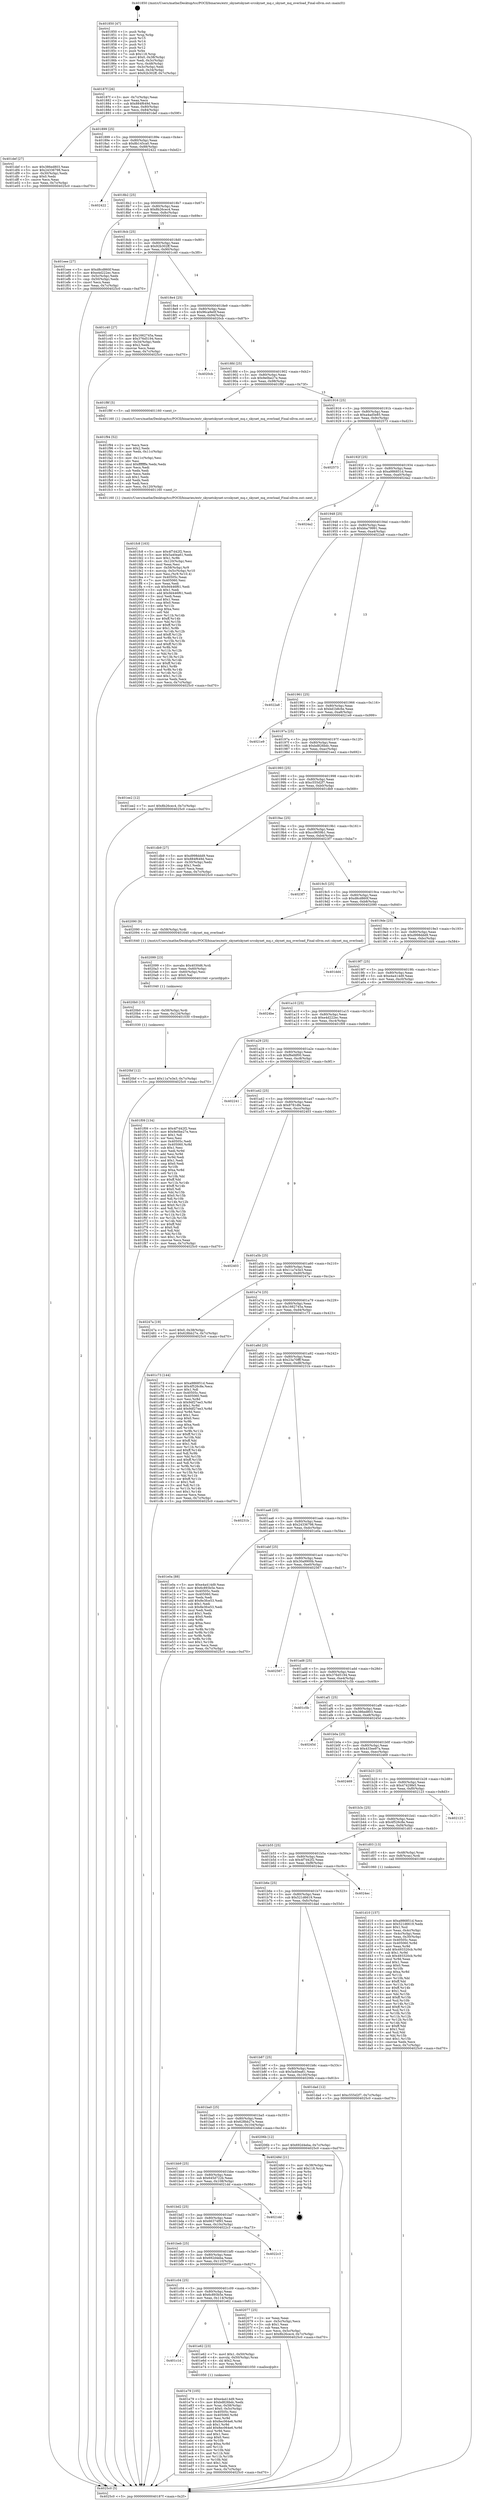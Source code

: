digraph "0x401850" {
  label = "0x401850 (/mnt/c/Users/mathe/Desktop/tcc/POCII/binaries/extr_skynetskynet-srcskynet_mq.c_skynet_mq_overload_Final-ollvm.out::main(0))"
  labelloc = "t"
  node[shape=record]

  Entry [label="",width=0.3,height=0.3,shape=circle,fillcolor=black,style=filled]
  "0x40187f" [label="{
     0x40187f [26]\l
     | [instrs]\l
     &nbsp;&nbsp;0x40187f \<+3\>: mov -0x7c(%rbp),%eax\l
     &nbsp;&nbsp;0x401882 \<+2\>: mov %eax,%ecx\l
     &nbsp;&nbsp;0x401884 \<+6\>: sub $0x884f649d,%ecx\l
     &nbsp;&nbsp;0x40188a \<+3\>: mov %eax,-0x80(%rbp)\l
     &nbsp;&nbsp;0x40188d \<+6\>: mov %ecx,-0x84(%rbp)\l
     &nbsp;&nbsp;0x401893 \<+6\>: je 0000000000401def \<main+0x59f\>\l
  }"]
  "0x401def" [label="{
     0x401def [27]\l
     | [instrs]\l
     &nbsp;&nbsp;0x401def \<+5\>: mov $0x386ed803,%eax\l
     &nbsp;&nbsp;0x401df4 \<+5\>: mov $0x24336798,%ecx\l
     &nbsp;&nbsp;0x401df9 \<+3\>: mov -0x30(%rbp),%edx\l
     &nbsp;&nbsp;0x401dfc \<+3\>: cmp $0x0,%edx\l
     &nbsp;&nbsp;0x401dff \<+3\>: cmove %ecx,%eax\l
     &nbsp;&nbsp;0x401e02 \<+3\>: mov %eax,-0x7c(%rbp)\l
     &nbsp;&nbsp;0x401e05 \<+5\>: jmp 00000000004025c0 \<main+0xd70\>\l
  }"]
  "0x401899" [label="{
     0x401899 [25]\l
     | [instrs]\l
     &nbsp;&nbsp;0x401899 \<+5\>: jmp 000000000040189e \<main+0x4e\>\l
     &nbsp;&nbsp;0x40189e \<+3\>: mov -0x80(%rbp),%eax\l
     &nbsp;&nbsp;0x4018a1 \<+5\>: sub $0x8b145ca0,%eax\l
     &nbsp;&nbsp;0x4018a6 \<+6\>: mov %eax,-0x88(%rbp)\l
     &nbsp;&nbsp;0x4018ac \<+6\>: je 0000000000402422 \<main+0xbd2\>\l
  }"]
  Exit [label="",width=0.3,height=0.3,shape=circle,fillcolor=black,style=filled,peripheries=2]
  "0x402422" [label="{
     0x402422\l
  }", style=dashed]
  "0x4018b2" [label="{
     0x4018b2 [25]\l
     | [instrs]\l
     &nbsp;&nbsp;0x4018b2 \<+5\>: jmp 00000000004018b7 \<main+0x67\>\l
     &nbsp;&nbsp;0x4018b7 \<+3\>: mov -0x80(%rbp),%eax\l
     &nbsp;&nbsp;0x4018ba \<+5\>: sub $0x8b26cec4,%eax\l
     &nbsp;&nbsp;0x4018bf \<+6\>: mov %eax,-0x8c(%rbp)\l
     &nbsp;&nbsp;0x4018c5 \<+6\>: je 0000000000401eee \<main+0x69e\>\l
  }"]
  "0x4020bf" [label="{
     0x4020bf [12]\l
     | [instrs]\l
     &nbsp;&nbsp;0x4020bf \<+7\>: movl $0x11a7e3e3,-0x7c(%rbp)\l
     &nbsp;&nbsp;0x4020c6 \<+5\>: jmp 00000000004025c0 \<main+0xd70\>\l
  }"]
  "0x401eee" [label="{
     0x401eee [27]\l
     | [instrs]\l
     &nbsp;&nbsp;0x401eee \<+5\>: mov $0xd8cd860f,%eax\l
     &nbsp;&nbsp;0x401ef3 \<+5\>: mov $0xe4d222ec,%ecx\l
     &nbsp;&nbsp;0x401ef8 \<+3\>: mov -0x5c(%rbp),%edx\l
     &nbsp;&nbsp;0x401efb \<+3\>: cmp -0x50(%rbp),%edx\l
     &nbsp;&nbsp;0x401efe \<+3\>: cmovl %ecx,%eax\l
     &nbsp;&nbsp;0x401f01 \<+3\>: mov %eax,-0x7c(%rbp)\l
     &nbsp;&nbsp;0x401f04 \<+5\>: jmp 00000000004025c0 \<main+0xd70\>\l
  }"]
  "0x4018cb" [label="{
     0x4018cb [25]\l
     | [instrs]\l
     &nbsp;&nbsp;0x4018cb \<+5\>: jmp 00000000004018d0 \<main+0x80\>\l
     &nbsp;&nbsp;0x4018d0 \<+3\>: mov -0x80(%rbp),%eax\l
     &nbsp;&nbsp;0x4018d3 \<+5\>: sub $0x92b302ff,%eax\l
     &nbsp;&nbsp;0x4018d8 \<+6\>: mov %eax,-0x90(%rbp)\l
     &nbsp;&nbsp;0x4018de \<+6\>: je 0000000000401c40 \<main+0x3f0\>\l
  }"]
  "0x4020b0" [label="{
     0x4020b0 [15]\l
     | [instrs]\l
     &nbsp;&nbsp;0x4020b0 \<+4\>: mov -0x58(%rbp),%rdi\l
     &nbsp;&nbsp;0x4020b4 \<+6\>: mov %eax,-0x124(%rbp)\l
     &nbsp;&nbsp;0x4020ba \<+5\>: call 0000000000401030 \<free@plt\>\l
     | [calls]\l
     &nbsp;&nbsp;0x401030 \{1\} (unknown)\l
  }"]
  "0x401c40" [label="{
     0x401c40 [27]\l
     | [instrs]\l
     &nbsp;&nbsp;0x401c40 \<+5\>: mov $0x1662745a,%eax\l
     &nbsp;&nbsp;0x401c45 \<+5\>: mov $0x376d5194,%ecx\l
     &nbsp;&nbsp;0x401c4a \<+3\>: mov -0x34(%rbp),%edx\l
     &nbsp;&nbsp;0x401c4d \<+3\>: cmp $0x2,%edx\l
     &nbsp;&nbsp;0x401c50 \<+3\>: cmovne %ecx,%eax\l
     &nbsp;&nbsp;0x401c53 \<+3\>: mov %eax,-0x7c(%rbp)\l
     &nbsp;&nbsp;0x401c56 \<+5\>: jmp 00000000004025c0 \<main+0xd70\>\l
  }"]
  "0x4018e4" [label="{
     0x4018e4 [25]\l
     | [instrs]\l
     &nbsp;&nbsp;0x4018e4 \<+5\>: jmp 00000000004018e9 \<main+0x99\>\l
     &nbsp;&nbsp;0x4018e9 \<+3\>: mov -0x80(%rbp),%eax\l
     &nbsp;&nbsp;0x4018ec \<+5\>: sub $0x96ca9e0f,%eax\l
     &nbsp;&nbsp;0x4018f1 \<+6\>: mov %eax,-0x94(%rbp)\l
     &nbsp;&nbsp;0x4018f7 \<+6\>: je 00000000004020cb \<main+0x87b\>\l
  }"]
  "0x4025c0" [label="{
     0x4025c0 [5]\l
     | [instrs]\l
     &nbsp;&nbsp;0x4025c0 \<+5\>: jmp 000000000040187f \<main+0x2f\>\l
  }"]
  "0x401850" [label="{
     0x401850 [47]\l
     | [instrs]\l
     &nbsp;&nbsp;0x401850 \<+1\>: push %rbp\l
     &nbsp;&nbsp;0x401851 \<+3\>: mov %rsp,%rbp\l
     &nbsp;&nbsp;0x401854 \<+2\>: push %r15\l
     &nbsp;&nbsp;0x401856 \<+2\>: push %r14\l
     &nbsp;&nbsp;0x401858 \<+2\>: push %r13\l
     &nbsp;&nbsp;0x40185a \<+2\>: push %r12\l
     &nbsp;&nbsp;0x40185c \<+1\>: push %rbx\l
     &nbsp;&nbsp;0x40185d \<+7\>: sub $0x118,%rsp\l
     &nbsp;&nbsp;0x401864 \<+7\>: movl $0x0,-0x38(%rbp)\l
     &nbsp;&nbsp;0x40186b \<+3\>: mov %edi,-0x3c(%rbp)\l
     &nbsp;&nbsp;0x40186e \<+4\>: mov %rsi,-0x48(%rbp)\l
     &nbsp;&nbsp;0x401872 \<+3\>: mov -0x3c(%rbp),%edi\l
     &nbsp;&nbsp;0x401875 \<+3\>: mov %edi,-0x34(%rbp)\l
     &nbsp;&nbsp;0x401878 \<+7\>: movl $0x92b302ff,-0x7c(%rbp)\l
  }"]
  "0x402099" [label="{
     0x402099 [23]\l
     | [instrs]\l
     &nbsp;&nbsp;0x402099 \<+10\>: movabs $0x4030d6,%rdi\l
     &nbsp;&nbsp;0x4020a3 \<+3\>: mov %eax,-0x60(%rbp)\l
     &nbsp;&nbsp;0x4020a6 \<+3\>: mov -0x60(%rbp),%esi\l
     &nbsp;&nbsp;0x4020a9 \<+2\>: mov $0x0,%al\l
     &nbsp;&nbsp;0x4020ab \<+5\>: call 0000000000401040 \<printf@plt\>\l
     | [calls]\l
     &nbsp;&nbsp;0x401040 \{1\} (unknown)\l
  }"]
  "0x4020cb" [label="{
     0x4020cb\l
  }", style=dashed]
  "0x4018fd" [label="{
     0x4018fd [25]\l
     | [instrs]\l
     &nbsp;&nbsp;0x4018fd \<+5\>: jmp 0000000000401902 \<main+0xb2\>\l
     &nbsp;&nbsp;0x401902 \<+3\>: mov -0x80(%rbp),%eax\l
     &nbsp;&nbsp;0x401905 \<+5\>: sub $0x9e0be27e,%eax\l
     &nbsp;&nbsp;0x40190a \<+6\>: mov %eax,-0x98(%rbp)\l
     &nbsp;&nbsp;0x401910 \<+6\>: je 0000000000401f8f \<main+0x73f\>\l
  }"]
  "0x401fc8" [label="{
     0x401fc8 [163]\l
     | [instrs]\l
     &nbsp;&nbsp;0x401fc8 \<+5\>: mov $0x4f7d42f2,%ecx\l
     &nbsp;&nbsp;0x401fcd \<+5\>: mov $0x5a40ea61,%edx\l
     &nbsp;&nbsp;0x401fd2 \<+3\>: mov $0x1,%r8b\l
     &nbsp;&nbsp;0x401fd5 \<+6\>: mov -0x120(%rbp),%esi\l
     &nbsp;&nbsp;0x401fdb \<+3\>: imul %eax,%esi\l
     &nbsp;&nbsp;0x401fde \<+4\>: mov -0x58(%rbp),%r9\l
     &nbsp;&nbsp;0x401fe2 \<+4\>: movslq -0x5c(%rbp),%r10\l
     &nbsp;&nbsp;0x401fe6 \<+4\>: mov %esi,(%r9,%r10,4)\l
     &nbsp;&nbsp;0x401fea \<+7\>: mov 0x40505c,%eax\l
     &nbsp;&nbsp;0x401ff1 \<+7\>: mov 0x405060,%esi\l
     &nbsp;&nbsp;0x401ff8 \<+2\>: mov %eax,%edi\l
     &nbsp;&nbsp;0x401ffa \<+6\>: sub $0x9d446f61,%edi\l
     &nbsp;&nbsp;0x402000 \<+3\>: sub $0x1,%edi\l
     &nbsp;&nbsp;0x402003 \<+6\>: add $0x9d446f61,%edi\l
     &nbsp;&nbsp;0x402009 \<+3\>: imul %edi,%eax\l
     &nbsp;&nbsp;0x40200c \<+3\>: and $0x1,%eax\l
     &nbsp;&nbsp;0x40200f \<+3\>: cmp $0x0,%eax\l
     &nbsp;&nbsp;0x402012 \<+4\>: sete %r11b\l
     &nbsp;&nbsp;0x402016 \<+3\>: cmp $0xa,%esi\l
     &nbsp;&nbsp;0x402019 \<+3\>: setl %bl\l
     &nbsp;&nbsp;0x40201c \<+3\>: mov %r11b,%r14b\l
     &nbsp;&nbsp;0x40201f \<+4\>: xor $0xff,%r14b\l
     &nbsp;&nbsp;0x402023 \<+3\>: mov %bl,%r15b\l
     &nbsp;&nbsp;0x402026 \<+4\>: xor $0xff,%r15b\l
     &nbsp;&nbsp;0x40202a \<+4\>: xor $0x1,%r8b\l
     &nbsp;&nbsp;0x40202e \<+3\>: mov %r14b,%r12b\l
     &nbsp;&nbsp;0x402031 \<+4\>: and $0xff,%r12b\l
     &nbsp;&nbsp;0x402035 \<+3\>: and %r8b,%r11b\l
     &nbsp;&nbsp;0x402038 \<+3\>: mov %r15b,%r13b\l
     &nbsp;&nbsp;0x40203b \<+4\>: and $0xff,%r13b\l
     &nbsp;&nbsp;0x40203f \<+3\>: and %r8b,%bl\l
     &nbsp;&nbsp;0x402042 \<+3\>: or %r11b,%r12b\l
     &nbsp;&nbsp;0x402045 \<+3\>: or %bl,%r13b\l
     &nbsp;&nbsp;0x402048 \<+3\>: xor %r13b,%r12b\l
     &nbsp;&nbsp;0x40204b \<+3\>: or %r15b,%r14b\l
     &nbsp;&nbsp;0x40204e \<+4\>: xor $0xff,%r14b\l
     &nbsp;&nbsp;0x402052 \<+4\>: or $0x1,%r8b\l
     &nbsp;&nbsp;0x402056 \<+3\>: and %r8b,%r14b\l
     &nbsp;&nbsp;0x402059 \<+3\>: or %r14b,%r12b\l
     &nbsp;&nbsp;0x40205c \<+4\>: test $0x1,%r12b\l
     &nbsp;&nbsp;0x402060 \<+3\>: cmovne %edx,%ecx\l
     &nbsp;&nbsp;0x402063 \<+3\>: mov %ecx,-0x7c(%rbp)\l
     &nbsp;&nbsp;0x402066 \<+5\>: jmp 00000000004025c0 \<main+0xd70\>\l
  }"]
  "0x401f8f" [label="{
     0x401f8f [5]\l
     | [instrs]\l
     &nbsp;&nbsp;0x401f8f \<+5\>: call 0000000000401160 \<next_i\>\l
     | [calls]\l
     &nbsp;&nbsp;0x401160 \{1\} (/mnt/c/Users/mathe/Desktop/tcc/POCII/binaries/extr_skynetskynet-srcskynet_mq.c_skynet_mq_overload_Final-ollvm.out::next_i)\l
  }"]
  "0x401916" [label="{
     0x401916 [25]\l
     | [instrs]\l
     &nbsp;&nbsp;0x401916 \<+5\>: jmp 000000000040191b \<main+0xcb\>\l
     &nbsp;&nbsp;0x40191b \<+3\>: mov -0x80(%rbp),%eax\l
     &nbsp;&nbsp;0x40191e \<+5\>: sub $0xa4ad5e85,%eax\l
     &nbsp;&nbsp;0x401923 \<+6\>: mov %eax,-0x9c(%rbp)\l
     &nbsp;&nbsp;0x401929 \<+6\>: je 0000000000402573 \<main+0xd23\>\l
  }"]
  "0x401f94" [label="{
     0x401f94 [52]\l
     | [instrs]\l
     &nbsp;&nbsp;0x401f94 \<+2\>: xor %ecx,%ecx\l
     &nbsp;&nbsp;0x401f96 \<+5\>: mov $0x2,%edx\l
     &nbsp;&nbsp;0x401f9b \<+6\>: mov %edx,-0x11c(%rbp)\l
     &nbsp;&nbsp;0x401fa1 \<+1\>: cltd\l
     &nbsp;&nbsp;0x401fa2 \<+6\>: mov -0x11c(%rbp),%esi\l
     &nbsp;&nbsp;0x401fa8 \<+2\>: idiv %esi\l
     &nbsp;&nbsp;0x401faa \<+6\>: imul $0xfffffffe,%edx,%edx\l
     &nbsp;&nbsp;0x401fb0 \<+2\>: mov %ecx,%edi\l
     &nbsp;&nbsp;0x401fb2 \<+2\>: sub %edx,%edi\l
     &nbsp;&nbsp;0x401fb4 \<+2\>: mov %ecx,%edx\l
     &nbsp;&nbsp;0x401fb6 \<+3\>: sub $0x1,%edx\l
     &nbsp;&nbsp;0x401fb9 \<+2\>: add %edx,%edi\l
     &nbsp;&nbsp;0x401fbb \<+2\>: sub %edi,%ecx\l
     &nbsp;&nbsp;0x401fbd \<+6\>: mov %ecx,-0x120(%rbp)\l
     &nbsp;&nbsp;0x401fc3 \<+5\>: call 0000000000401160 \<next_i\>\l
     | [calls]\l
     &nbsp;&nbsp;0x401160 \{1\} (/mnt/c/Users/mathe/Desktop/tcc/POCII/binaries/extr_skynetskynet-srcskynet_mq.c_skynet_mq_overload_Final-ollvm.out::next_i)\l
  }"]
  "0x402573" [label="{
     0x402573\l
  }", style=dashed]
  "0x40192f" [label="{
     0x40192f [25]\l
     | [instrs]\l
     &nbsp;&nbsp;0x40192f \<+5\>: jmp 0000000000401934 \<main+0xe4\>\l
     &nbsp;&nbsp;0x401934 \<+3\>: mov -0x80(%rbp),%eax\l
     &nbsp;&nbsp;0x401937 \<+5\>: sub $0xa986851d,%eax\l
     &nbsp;&nbsp;0x40193c \<+6\>: mov %eax,-0xa0(%rbp)\l
     &nbsp;&nbsp;0x401942 \<+6\>: je 00000000004024a2 \<main+0xc52\>\l
  }"]
  "0x401e79" [label="{
     0x401e79 [105]\l
     | [instrs]\l
     &nbsp;&nbsp;0x401e79 \<+5\>: mov $0xe4a414d9,%ecx\l
     &nbsp;&nbsp;0x401e7e \<+5\>: mov $0xbd826bdc,%edx\l
     &nbsp;&nbsp;0x401e83 \<+4\>: mov %rax,-0x58(%rbp)\l
     &nbsp;&nbsp;0x401e87 \<+7\>: movl $0x0,-0x5c(%rbp)\l
     &nbsp;&nbsp;0x401e8e \<+7\>: mov 0x40505c,%esi\l
     &nbsp;&nbsp;0x401e95 \<+8\>: mov 0x405060,%r8d\l
     &nbsp;&nbsp;0x401e9d \<+3\>: mov %esi,%r9d\l
     &nbsp;&nbsp;0x401ea0 \<+7\>: sub $0x8ec064e6,%r9d\l
     &nbsp;&nbsp;0x401ea7 \<+4\>: sub $0x1,%r9d\l
     &nbsp;&nbsp;0x401eab \<+7\>: add $0x8ec064e6,%r9d\l
     &nbsp;&nbsp;0x401eb2 \<+4\>: imul %r9d,%esi\l
     &nbsp;&nbsp;0x401eb6 \<+3\>: and $0x1,%esi\l
     &nbsp;&nbsp;0x401eb9 \<+3\>: cmp $0x0,%esi\l
     &nbsp;&nbsp;0x401ebc \<+4\>: sete %r10b\l
     &nbsp;&nbsp;0x401ec0 \<+4\>: cmp $0xa,%r8d\l
     &nbsp;&nbsp;0x401ec4 \<+4\>: setl %r11b\l
     &nbsp;&nbsp;0x401ec8 \<+3\>: mov %r10b,%bl\l
     &nbsp;&nbsp;0x401ecb \<+3\>: and %r11b,%bl\l
     &nbsp;&nbsp;0x401ece \<+3\>: xor %r11b,%r10b\l
     &nbsp;&nbsp;0x401ed1 \<+3\>: or %r10b,%bl\l
     &nbsp;&nbsp;0x401ed4 \<+3\>: test $0x1,%bl\l
     &nbsp;&nbsp;0x401ed7 \<+3\>: cmovne %edx,%ecx\l
     &nbsp;&nbsp;0x401eda \<+3\>: mov %ecx,-0x7c(%rbp)\l
     &nbsp;&nbsp;0x401edd \<+5\>: jmp 00000000004025c0 \<main+0xd70\>\l
  }"]
  "0x4024a2" [label="{
     0x4024a2\l
  }", style=dashed]
  "0x401948" [label="{
     0x401948 [25]\l
     | [instrs]\l
     &nbsp;&nbsp;0x401948 \<+5\>: jmp 000000000040194d \<main+0xfd\>\l
     &nbsp;&nbsp;0x40194d \<+3\>: mov -0x80(%rbp),%eax\l
     &nbsp;&nbsp;0x401950 \<+5\>: sub $0xbba79991,%eax\l
     &nbsp;&nbsp;0x401955 \<+6\>: mov %eax,-0xa4(%rbp)\l
     &nbsp;&nbsp;0x40195b \<+6\>: je 00000000004022a8 \<main+0xa58\>\l
  }"]
  "0x401c1d" [label="{
     0x401c1d\l
  }", style=dashed]
  "0x4022a8" [label="{
     0x4022a8\l
  }", style=dashed]
  "0x401961" [label="{
     0x401961 [25]\l
     | [instrs]\l
     &nbsp;&nbsp;0x401961 \<+5\>: jmp 0000000000401966 \<main+0x116\>\l
     &nbsp;&nbsp;0x401966 \<+3\>: mov -0x80(%rbp),%eax\l
     &nbsp;&nbsp;0x401969 \<+5\>: sub $0xbd1b8c6e,%eax\l
     &nbsp;&nbsp;0x40196e \<+6\>: mov %eax,-0xa8(%rbp)\l
     &nbsp;&nbsp;0x401974 \<+6\>: je 00000000004021e9 \<main+0x999\>\l
  }"]
  "0x401e62" [label="{
     0x401e62 [23]\l
     | [instrs]\l
     &nbsp;&nbsp;0x401e62 \<+7\>: movl $0x1,-0x50(%rbp)\l
     &nbsp;&nbsp;0x401e69 \<+4\>: movslq -0x50(%rbp),%rax\l
     &nbsp;&nbsp;0x401e6d \<+4\>: shl $0x2,%rax\l
     &nbsp;&nbsp;0x401e71 \<+3\>: mov %rax,%rdi\l
     &nbsp;&nbsp;0x401e74 \<+5\>: call 0000000000401050 \<malloc@plt\>\l
     | [calls]\l
     &nbsp;&nbsp;0x401050 \{1\} (unknown)\l
  }"]
  "0x4021e9" [label="{
     0x4021e9\l
  }", style=dashed]
  "0x40197a" [label="{
     0x40197a [25]\l
     | [instrs]\l
     &nbsp;&nbsp;0x40197a \<+5\>: jmp 000000000040197f \<main+0x12f\>\l
     &nbsp;&nbsp;0x40197f \<+3\>: mov -0x80(%rbp),%eax\l
     &nbsp;&nbsp;0x401982 \<+5\>: sub $0xbd826bdc,%eax\l
     &nbsp;&nbsp;0x401987 \<+6\>: mov %eax,-0xac(%rbp)\l
     &nbsp;&nbsp;0x40198d \<+6\>: je 0000000000401ee2 \<main+0x692\>\l
  }"]
  "0x401c04" [label="{
     0x401c04 [25]\l
     | [instrs]\l
     &nbsp;&nbsp;0x401c04 \<+5\>: jmp 0000000000401c09 \<main+0x3b9\>\l
     &nbsp;&nbsp;0x401c09 \<+3\>: mov -0x80(%rbp),%eax\l
     &nbsp;&nbsp;0x401c0c \<+5\>: sub $0x6c893b5e,%eax\l
     &nbsp;&nbsp;0x401c11 \<+6\>: mov %eax,-0x114(%rbp)\l
     &nbsp;&nbsp;0x401c17 \<+6\>: je 0000000000401e62 \<main+0x612\>\l
  }"]
  "0x401ee2" [label="{
     0x401ee2 [12]\l
     | [instrs]\l
     &nbsp;&nbsp;0x401ee2 \<+7\>: movl $0x8b26cec4,-0x7c(%rbp)\l
     &nbsp;&nbsp;0x401ee9 \<+5\>: jmp 00000000004025c0 \<main+0xd70\>\l
  }"]
  "0x401993" [label="{
     0x401993 [25]\l
     | [instrs]\l
     &nbsp;&nbsp;0x401993 \<+5\>: jmp 0000000000401998 \<main+0x148\>\l
     &nbsp;&nbsp;0x401998 \<+3\>: mov -0x80(%rbp),%eax\l
     &nbsp;&nbsp;0x40199b \<+5\>: sub $0xc555d2f7,%eax\l
     &nbsp;&nbsp;0x4019a0 \<+6\>: mov %eax,-0xb0(%rbp)\l
     &nbsp;&nbsp;0x4019a6 \<+6\>: je 0000000000401db9 \<main+0x569\>\l
  }"]
  "0x402077" [label="{
     0x402077 [25]\l
     | [instrs]\l
     &nbsp;&nbsp;0x402077 \<+2\>: xor %eax,%eax\l
     &nbsp;&nbsp;0x402079 \<+3\>: mov -0x5c(%rbp),%ecx\l
     &nbsp;&nbsp;0x40207c \<+3\>: sub $0x1,%eax\l
     &nbsp;&nbsp;0x40207f \<+2\>: sub %eax,%ecx\l
     &nbsp;&nbsp;0x402081 \<+3\>: mov %ecx,-0x5c(%rbp)\l
     &nbsp;&nbsp;0x402084 \<+7\>: movl $0x8b26cec4,-0x7c(%rbp)\l
     &nbsp;&nbsp;0x40208b \<+5\>: jmp 00000000004025c0 \<main+0xd70\>\l
  }"]
  "0x401db9" [label="{
     0x401db9 [27]\l
     | [instrs]\l
     &nbsp;&nbsp;0x401db9 \<+5\>: mov $0xd998ddd9,%eax\l
     &nbsp;&nbsp;0x401dbe \<+5\>: mov $0x884f649d,%ecx\l
     &nbsp;&nbsp;0x401dc3 \<+3\>: mov -0x30(%rbp),%edx\l
     &nbsp;&nbsp;0x401dc6 \<+3\>: cmp $0x1,%edx\l
     &nbsp;&nbsp;0x401dc9 \<+3\>: cmovl %ecx,%eax\l
     &nbsp;&nbsp;0x401dcc \<+3\>: mov %eax,-0x7c(%rbp)\l
     &nbsp;&nbsp;0x401dcf \<+5\>: jmp 00000000004025c0 \<main+0xd70\>\l
  }"]
  "0x4019ac" [label="{
     0x4019ac [25]\l
     | [instrs]\l
     &nbsp;&nbsp;0x4019ac \<+5\>: jmp 00000000004019b1 \<main+0x161\>\l
     &nbsp;&nbsp;0x4019b1 \<+3\>: mov -0x80(%rbp),%eax\l
     &nbsp;&nbsp;0x4019b4 \<+5\>: sub $0xcc9659b1,%eax\l
     &nbsp;&nbsp;0x4019b9 \<+6\>: mov %eax,-0xb4(%rbp)\l
     &nbsp;&nbsp;0x4019bf \<+6\>: je 00000000004023f7 \<main+0xba7\>\l
  }"]
  "0x401beb" [label="{
     0x401beb [25]\l
     | [instrs]\l
     &nbsp;&nbsp;0x401beb \<+5\>: jmp 0000000000401bf0 \<main+0x3a0\>\l
     &nbsp;&nbsp;0x401bf0 \<+3\>: mov -0x80(%rbp),%eax\l
     &nbsp;&nbsp;0x401bf3 \<+5\>: sub $0x692d4eba,%eax\l
     &nbsp;&nbsp;0x401bf8 \<+6\>: mov %eax,-0x110(%rbp)\l
     &nbsp;&nbsp;0x401bfe \<+6\>: je 0000000000402077 \<main+0x827\>\l
  }"]
  "0x4023f7" [label="{
     0x4023f7\l
  }", style=dashed]
  "0x4019c5" [label="{
     0x4019c5 [25]\l
     | [instrs]\l
     &nbsp;&nbsp;0x4019c5 \<+5\>: jmp 00000000004019ca \<main+0x17a\>\l
     &nbsp;&nbsp;0x4019ca \<+3\>: mov -0x80(%rbp),%eax\l
     &nbsp;&nbsp;0x4019cd \<+5\>: sub $0xd8cd860f,%eax\l
     &nbsp;&nbsp;0x4019d2 \<+6\>: mov %eax,-0xb8(%rbp)\l
     &nbsp;&nbsp;0x4019d8 \<+6\>: je 0000000000402090 \<main+0x840\>\l
  }"]
  "0x4022c3" [label="{
     0x4022c3\l
  }", style=dashed]
  "0x402090" [label="{
     0x402090 [9]\l
     | [instrs]\l
     &nbsp;&nbsp;0x402090 \<+4\>: mov -0x58(%rbp),%rdi\l
     &nbsp;&nbsp;0x402094 \<+5\>: call 0000000000401640 \<skynet_mq_overload\>\l
     | [calls]\l
     &nbsp;&nbsp;0x401640 \{1\} (/mnt/c/Users/mathe/Desktop/tcc/POCII/binaries/extr_skynetskynet-srcskynet_mq.c_skynet_mq_overload_Final-ollvm.out::skynet_mq_overload)\l
  }"]
  "0x4019de" [label="{
     0x4019de [25]\l
     | [instrs]\l
     &nbsp;&nbsp;0x4019de \<+5\>: jmp 00000000004019e3 \<main+0x193\>\l
     &nbsp;&nbsp;0x4019e3 \<+3\>: mov -0x80(%rbp),%eax\l
     &nbsp;&nbsp;0x4019e6 \<+5\>: sub $0xd998ddd9,%eax\l
     &nbsp;&nbsp;0x4019eb \<+6\>: mov %eax,-0xbc(%rbp)\l
     &nbsp;&nbsp;0x4019f1 \<+6\>: je 0000000000401dd4 \<main+0x584\>\l
  }"]
  "0x401bd2" [label="{
     0x401bd2 [25]\l
     | [instrs]\l
     &nbsp;&nbsp;0x401bd2 \<+5\>: jmp 0000000000401bd7 \<main+0x387\>\l
     &nbsp;&nbsp;0x401bd7 \<+3\>: mov -0x80(%rbp),%eax\l
     &nbsp;&nbsp;0x401bda \<+5\>: sub $0x66374f93,%eax\l
     &nbsp;&nbsp;0x401bdf \<+6\>: mov %eax,-0x10c(%rbp)\l
     &nbsp;&nbsp;0x401be5 \<+6\>: je 00000000004022c3 \<main+0xa73\>\l
  }"]
  "0x401dd4" [label="{
     0x401dd4\l
  }", style=dashed]
  "0x4019f7" [label="{
     0x4019f7 [25]\l
     | [instrs]\l
     &nbsp;&nbsp;0x4019f7 \<+5\>: jmp 00000000004019fc \<main+0x1ac\>\l
     &nbsp;&nbsp;0x4019fc \<+3\>: mov -0x80(%rbp),%eax\l
     &nbsp;&nbsp;0x4019ff \<+5\>: sub $0xe4a414d9,%eax\l
     &nbsp;&nbsp;0x401a04 \<+6\>: mov %eax,-0xc0(%rbp)\l
     &nbsp;&nbsp;0x401a0a \<+6\>: je 00000000004024be \<main+0xc6e\>\l
  }"]
  "0x4021dd" [label="{
     0x4021dd\l
  }", style=dashed]
  "0x4024be" [label="{
     0x4024be\l
  }", style=dashed]
  "0x401a10" [label="{
     0x401a10 [25]\l
     | [instrs]\l
     &nbsp;&nbsp;0x401a10 \<+5\>: jmp 0000000000401a15 \<main+0x1c5\>\l
     &nbsp;&nbsp;0x401a15 \<+3\>: mov -0x80(%rbp),%eax\l
     &nbsp;&nbsp;0x401a18 \<+5\>: sub $0xe4d222ec,%eax\l
     &nbsp;&nbsp;0x401a1d \<+6\>: mov %eax,-0xc4(%rbp)\l
     &nbsp;&nbsp;0x401a23 \<+6\>: je 0000000000401f09 \<main+0x6b9\>\l
  }"]
  "0x401bb9" [label="{
     0x401bb9 [25]\l
     | [instrs]\l
     &nbsp;&nbsp;0x401bb9 \<+5\>: jmp 0000000000401bbe \<main+0x36e\>\l
     &nbsp;&nbsp;0x401bbe \<+3\>: mov -0x80(%rbp),%eax\l
     &nbsp;&nbsp;0x401bc1 \<+5\>: sub $0x645d722b,%eax\l
     &nbsp;&nbsp;0x401bc6 \<+6\>: mov %eax,-0x108(%rbp)\l
     &nbsp;&nbsp;0x401bcc \<+6\>: je 00000000004021dd \<main+0x98d\>\l
  }"]
  "0x401f09" [label="{
     0x401f09 [134]\l
     | [instrs]\l
     &nbsp;&nbsp;0x401f09 \<+5\>: mov $0x4f7d42f2,%eax\l
     &nbsp;&nbsp;0x401f0e \<+5\>: mov $0x9e0be27e,%ecx\l
     &nbsp;&nbsp;0x401f13 \<+2\>: mov $0x1,%dl\l
     &nbsp;&nbsp;0x401f15 \<+2\>: xor %esi,%esi\l
     &nbsp;&nbsp;0x401f17 \<+7\>: mov 0x40505c,%edi\l
     &nbsp;&nbsp;0x401f1e \<+8\>: mov 0x405060,%r8d\l
     &nbsp;&nbsp;0x401f26 \<+3\>: sub $0x1,%esi\l
     &nbsp;&nbsp;0x401f29 \<+3\>: mov %edi,%r9d\l
     &nbsp;&nbsp;0x401f2c \<+3\>: add %esi,%r9d\l
     &nbsp;&nbsp;0x401f2f \<+4\>: imul %r9d,%edi\l
     &nbsp;&nbsp;0x401f33 \<+3\>: and $0x1,%edi\l
     &nbsp;&nbsp;0x401f36 \<+3\>: cmp $0x0,%edi\l
     &nbsp;&nbsp;0x401f39 \<+4\>: sete %r10b\l
     &nbsp;&nbsp;0x401f3d \<+4\>: cmp $0xa,%r8d\l
     &nbsp;&nbsp;0x401f41 \<+4\>: setl %r11b\l
     &nbsp;&nbsp;0x401f45 \<+3\>: mov %r10b,%bl\l
     &nbsp;&nbsp;0x401f48 \<+3\>: xor $0xff,%bl\l
     &nbsp;&nbsp;0x401f4b \<+3\>: mov %r11b,%r14b\l
     &nbsp;&nbsp;0x401f4e \<+4\>: xor $0xff,%r14b\l
     &nbsp;&nbsp;0x401f52 \<+3\>: xor $0x0,%dl\l
     &nbsp;&nbsp;0x401f55 \<+3\>: mov %bl,%r15b\l
     &nbsp;&nbsp;0x401f58 \<+4\>: and $0x0,%r15b\l
     &nbsp;&nbsp;0x401f5c \<+3\>: and %dl,%r10b\l
     &nbsp;&nbsp;0x401f5f \<+3\>: mov %r14b,%r12b\l
     &nbsp;&nbsp;0x401f62 \<+4\>: and $0x0,%r12b\l
     &nbsp;&nbsp;0x401f66 \<+3\>: and %dl,%r11b\l
     &nbsp;&nbsp;0x401f69 \<+3\>: or %r10b,%r15b\l
     &nbsp;&nbsp;0x401f6c \<+3\>: or %r11b,%r12b\l
     &nbsp;&nbsp;0x401f6f \<+3\>: xor %r12b,%r15b\l
     &nbsp;&nbsp;0x401f72 \<+3\>: or %r14b,%bl\l
     &nbsp;&nbsp;0x401f75 \<+3\>: xor $0xff,%bl\l
     &nbsp;&nbsp;0x401f78 \<+3\>: or $0x0,%dl\l
     &nbsp;&nbsp;0x401f7b \<+2\>: and %dl,%bl\l
     &nbsp;&nbsp;0x401f7d \<+3\>: or %bl,%r15b\l
     &nbsp;&nbsp;0x401f80 \<+4\>: test $0x1,%r15b\l
     &nbsp;&nbsp;0x401f84 \<+3\>: cmovne %ecx,%eax\l
     &nbsp;&nbsp;0x401f87 \<+3\>: mov %eax,-0x7c(%rbp)\l
     &nbsp;&nbsp;0x401f8a \<+5\>: jmp 00000000004025c0 \<main+0xd70\>\l
  }"]
  "0x401a29" [label="{
     0x401a29 [25]\l
     | [instrs]\l
     &nbsp;&nbsp;0x401a29 \<+5\>: jmp 0000000000401a2e \<main+0x1de\>\l
     &nbsp;&nbsp;0x401a2e \<+3\>: mov -0x80(%rbp),%eax\l
     &nbsp;&nbsp;0x401a31 \<+5\>: sub $0xf6efdf00,%eax\l
     &nbsp;&nbsp;0x401a36 \<+6\>: mov %eax,-0xc8(%rbp)\l
     &nbsp;&nbsp;0x401a3c \<+6\>: je 0000000000402241 \<main+0x9f1\>\l
  }"]
  "0x40248d" [label="{
     0x40248d [21]\l
     | [instrs]\l
     &nbsp;&nbsp;0x40248d \<+3\>: mov -0x38(%rbp),%eax\l
     &nbsp;&nbsp;0x402490 \<+7\>: add $0x118,%rsp\l
     &nbsp;&nbsp;0x402497 \<+1\>: pop %rbx\l
     &nbsp;&nbsp;0x402498 \<+2\>: pop %r12\l
     &nbsp;&nbsp;0x40249a \<+2\>: pop %r13\l
     &nbsp;&nbsp;0x40249c \<+2\>: pop %r14\l
     &nbsp;&nbsp;0x40249e \<+2\>: pop %r15\l
     &nbsp;&nbsp;0x4024a0 \<+1\>: pop %rbp\l
     &nbsp;&nbsp;0x4024a1 \<+1\>: ret\l
  }"]
  "0x402241" [label="{
     0x402241\l
  }", style=dashed]
  "0x401a42" [label="{
     0x401a42 [25]\l
     | [instrs]\l
     &nbsp;&nbsp;0x401a42 \<+5\>: jmp 0000000000401a47 \<main+0x1f7\>\l
     &nbsp;&nbsp;0x401a47 \<+3\>: mov -0x80(%rbp),%eax\l
     &nbsp;&nbsp;0x401a4a \<+5\>: sub $0x8781dfe,%eax\l
     &nbsp;&nbsp;0x401a4f \<+6\>: mov %eax,-0xcc(%rbp)\l
     &nbsp;&nbsp;0x401a55 \<+6\>: je 0000000000402403 \<main+0xbb3\>\l
  }"]
  "0x401ba0" [label="{
     0x401ba0 [25]\l
     | [instrs]\l
     &nbsp;&nbsp;0x401ba0 \<+5\>: jmp 0000000000401ba5 \<main+0x355\>\l
     &nbsp;&nbsp;0x401ba5 \<+3\>: mov -0x80(%rbp),%eax\l
     &nbsp;&nbsp;0x401ba8 \<+5\>: sub $0x628bb27e,%eax\l
     &nbsp;&nbsp;0x401bad \<+6\>: mov %eax,-0x104(%rbp)\l
     &nbsp;&nbsp;0x401bb3 \<+6\>: je 000000000040248d \<main+0xc3d\>\l
  }"]
  "0x402403" [label="{
     0x402403\l
  }", style=dashed]
  "0x401a5b" [label="{
     0x401a5b [25]\l
     | [instrs]\l
     &nbsp;&nbsp;0x401a5b \<+5\>: jmp 0000000000401a60 \<main+0x210\>\l
     &nbsp;&nbsp;0x401a60 \<+3\>: mov -0x80(%rbp),%eax\l
     &nbsp;&nbsp;0x401a63 \<+5\>: sub $0x11a7e3e3,%eax\l
     &nbsp;&nbsp;0x401a68 \<+6\>: mov %eax,-0xd0(%rbp)\l
     &nbsp;&nbsp;0x401a6e \<+6\>: je 000000000040247a \<main+0xc2a\>\l
  }"]
  "0x40206b" [label="{
     0x40206b [12]\l
     | [instrs]\l
     &nbsp;&nbsp;0x40206b \<+7\>: movl $0x692d4eba,-0x7c(%rbp)\l
     &nbsp;&nbsp;0x402072 \<+5\>: jmp 00000000004025c0 \<main+0xd70\>\l
  }"]
  "0x40247a" [label="{
     0x40247a [19]\l
     | [instrs]\l
     &nbsp;&nbsp;0x40247a \<+7\>: movl $0x0,-0x38(%rbp)\l
     &nbsp;&nbsp;0x402481 \<+7\>: movl $0x628bb27e,-0x7c(%rbp)\l
     &nbsp;&nbsp;0x402488 \<+5\>: jmp 00000000004025c0 \<main+0xd70\>\l
  }"]
  "0x401a74" [label="{
     0x401a74 [25]\l
     | [instrs]\l
     &nbsp;&nbsp;0x401a74 \<+5\>: jmp 0000000000401a79 \<main+0x229\>\l
     &nbsp;&nbsp;0x401a79 \<+3\>: mov -0x80(%rbp),%eax\l
     &nbsp;&nbsp;0x401a7c \<+5\>: sub $0x1662745a,%eax\l
     &nbsp;&nbsp;0x401a81 \<+6\>: mov %eax,-0xd4(%rbp)\l
     &nbsp;&nbsp;0x401a87 \<+6\>: je 0000000000401c73 \<main+0x423\>\l
  }"]
  "0x401b87" [label="{
     0x401b87 [25]\l
     | [instrs]\l
     &nbsp;&nbsp;0x401b87 \<+5\>: jmp 0000000000401b8c \<main+0x33c\>\l
     &nbsp;&nbsp;0x401b8c \<+3\>: mov -0x80(%rbp),%eax\l
     &nbsp;&nbsp;0x401b8f \<+5\>: sub $0x5a40ea61,%eax\l
     &nbsp;&nbsp;0x401b94 \<+6\>: mov %eax,-0x100(%rbp)\l
     &nbsp;&nbsp;0x401b9a \<+6\>: je 000000000040206b \<main+0x81b\>\l
  }"]
  "0x401c73" [label="{
     0x401c73 [144]\l
     | [instrs]\l
     &nbsp;&nbsp;0x401c73 \<+5\>: mov $0xa986851d,%eax\l
     &nbsp;&nbsp;0x401c78 \<+5\>: mov $0x4f526c8e,%ecx\l
     &nbsp;&nbsp;0x401c7d \<+2\>: mov $0x1,%dl\l
     &nbsp;&nbsp;0x401c7f \<+7\>: mov 0x40505c,%esi\l
     &nbsp;&nbsp;0x401c86 \<+7\>: mov 0x405060,%edi\l
     &nbsp;&nbsp;0x401c8d \<+3\>: mov %esi,%r8d\l
     &nbsp;&nbsp;0x401c90 \<+7\>: sub $0x9df27ee3,%r8d\l
     &nbsp;&nbsp;0x401c97 \<+4\>: sub $0x1,%r8d\l
     &nbsp;&nbsp;0x401c9b \<+7\>: add $0x9df27ee3,%r8d\l
     &nbsp;&nbsp;0x401ca2 \<+4\>: imul %r8d,%esi\l
     &nbsp;&nbsp;0x401ca6 \<+3\>: and $0x1,%esi\l
     &nbsp;&nbsp;0x401ca9 \<+3\>: cmp $0x0,%esi\l
     &nbsp;&nbsp;0x401cac \<+4\>: sete %r9b\l
     &nbsp;&nbsp;0x401cb0 \<+3\>: cmp $0xa,%edi\l
     &nbsp;&nbsp;0x401cb3 \<+4\>: setl %r10b\l
     &nbsp;&nbsp;0x401cb7 \<+3\>: mov %r9b,%r11b\l
     &nbsp;&nbsp;0x401cba \<+4\>: xor $0xff,%r11b\l
     &nbsp;&nbsp;0x401cbe \<+3\>: mov %r10b,%bl\l
     &nbsp;&nbsp;0x401cc1 \<+3\>: xor $0xff,%bl\l
     &nbsp;&nbsp;0x401cc4 \<+3\>: xor $0x1,%dl\l
     &nbsp;&nbsp;0x401cc7 \<+3\>: mov %r11b,%r14b\l
     &nbsp;&nbsp;0x401cca \<+4\>: and $0xff,%r14b\l
     &nbsp;&nbsp;0x401cce \<+3\>: and %dl,%r9b\l
     &nbsp;&nbsp;0x401cd1 \<+3\>: mov %bl,%r15b\l
     &nbsp;&nbsp;0x401cd4 \<+4\>: and $0xff,%r15b\l
     &nbsp;&nbsp;0x401cd8 \<+3\>: and %dl,%r10b\l
     &nbsp;&nbsp;0x401cdb \<+3\>: or %r9b,%r14b\l
     &nbsp;&nbsp;0x401cde \<+3\>: or %r10b,%r15b\l
     &nbsp;&nbsp;0x401ce1 \<+3\>: xor %r15b,%r14b\l
     &nbsp;&nbsp;0x401ce4 \<+3\>: or %bl,%r11b\l
     &nbsp;&nbsp;0x401ce7 \<+4\>: xor $0xff,%r11b\l
     &nbsp;&nbsp;0x401ceb \<+3\>: or $0x1,%dl\l
     &nbsp;&nbsp;0x401cee \<+3\>: and %dl,%r11b\l
     &nbsp;&nbsp;0x401cf1 \<+3\>: or %r11b,%r14b\l
     &nbsp;&nbsp;0x401cf4 \<+4\>: test $0x1,%r14b\l
     &nbsp;&nbsp;0x401cf8 \<+3\>: cmovne %ecx,%eax\l
     &nbsp;&nbsp;0x401cfb \<+3\>: mov %eax,-0x7c(%rbp)\l
     &nbsp;&nbsp;0x401cfe \<+5\>: jmp 00000000004025c0 \<main+0xd70\>\l
  }"]
  "0x401a8d" [label="{
     0x401a8d [25]\l
     | [instrs]\l
     &nbsp;&nbsp;0x401a8d \<+5\>: jmp 0000000000401a92 \<main+0x242\>\l
     &nbsp;&nbsp;0x401a92 \<+3\>: mov -0x80(%rbp),%eax\l
     &nbsp;&nbsp;0x401a95 \<+5\>: sub $0x23a70fff,%eax\l
     &nbsp;&nbsp;0x401a9a \<+6\>: mov %eax,-0xd8(%rbp)\l
     &nbsp;&nbsp;0x401aa0 \<+6\>: je 000000000040231b \<main+0xacb\>\l
  }"]
  "0x401dad" [label="{
     0x401dad [12]\l
     | [instrs]\l
     &nbsp;&nbsp;0x401dad \<+7\>: movl $0xc555d2f7,-0x7c(%rbp)\l
     &nbsp;&nbsp;0x401db4 \<+5\>: jmp 00000000004025c0 \<main+0xd70\>\l
  }"]
  "0x40231b" [label="{
     0x40231b\l
  }", style=dashed]
  "0x401aa6" [label="{
     0x401aa6 [25]\l
     | [instrs]\l
     &nbsp;&nbsp;0x401aa6 \<+5\>: jmp 0000000000401aab \<main+0x25b\>\l
     &nbsp;&nbsp;0x401aab \<+3\>: mov -0x80(%rbp),%eax\l
     &nbsp;&nbsp;0x401aae \<+5\>: sub $0x24336798,%eax\l
     &nbsp;&nbsp;0x401ab3 \<+6\>: mov %eax,-0xdc(%rbp)\l
     &nbsp;&nbsp;0x401ab9 \<+6\>: je 0000000000401e0a \<main+0x5ba\>\l
  }"]
  "0x401b6e" [label="{
     0x401b6e [25]\l
     | [instrs]\l
     &nbsp;&nbsp;0x401b6e \<+5\>: jmp 0000000000401b73 \<main+0x323\>\l
     &nbsp;&nbsp;0x401b73 \<+3\>: mov -0x80(%rbp),%eax\l
     &nbsp;&nbsp;0x401b76 \<+5\>: sub $0x521d6619,%eax\l
     &nbsp;&nbsp;0x401b7b \<+6\>: mov %eax,-0xfc(%rbp)\l
     &nbsp;&nbsp;0x401b81 \<+6\>: je 0000000000401dad \<main+0x55d\>\l
  }"]
  "0x401e0a" [label="{
     0x401e0a [88]\l
     | [instrs]\l
     &nbsp;&nbsp;0x401e0a \<+5\>: mov $0xe4a414d9,%eax\l
     &nbsp;&nbsp;0x401e0f \<+5\>: mov $0x6c893b5e,%ecx\l
     &nbsp;&nbsp;0x401e14 \<+7\>: mov 0x40505c,%edx\l
     &nbsp;&nbsp;0x401e1b \<+7\>: mov 0x405060,%esi\l
     &nbsp;&nbsp;0x401e22 \<+2\>: mov %edx,%edi\l
     &nbsp;&nbsp;0x401e24 \<+6\>: add $0x8e3fce53,%edi\l
     &nbsp;&nbsp;0x401e2a \<+3\>: sub $0x1,%edi\l
     &nbsp;&nbsp;0x401e2d \<+6\>: sub $0x8e3fce53,%edi\l
     &nbsp;&nbsp;0x401e33 \<+3\>: imul %edi,%edx\l
     &nbsp;&nbsp;0x401e36 \<+3\>: and $0x1,%edx\l
     &nbsp;&nbsp;0x401e39 \<+3\>: cmp $0x0,%edx\l
     &nbsp;&nbsp;0x401e3c \<+4\>: sete %r8b\l
     &nbsp;&nbsp;0x401e40 \<+3\>: cmp $0xa,%esi\l
     &nbsp;&nbsp;0x401e43 \<+4\>: setl %r9b\l
     &nbsp;&nbsp;0x401e47 \<+3\>: mov %r8b,%r10b\l
     &nbsp;&nbsp;0x401e4a \<+3\>: and %r9b,%r10b\l
     &nbsp;&nbsp;0x401e4d \<+3\>: xor %r9b,%r8b\l
     &nbsp;&nbsp;0x401e50 \<+3\>: or %r8b,%r10b\l
     &nbsp;&nbsp;0x401e53 \<+4\>: test $0x1,%r10b\l
     &nbsp;&nbsp;0x401e57 \<+3\>: cmovne %ecx,%eax\l
     &nbsp;&nbsp;0x401e5a \<+3\>: mov %eax,-0x7c(%rbp)\l
     &nbsp;&nbsp;0x401e5d \<+5\>: jmp 00000000004025c0 \<main+0xd70\>\l
  }"]
  "0x401abf" [label="{
     0x401abf [25]\l
     | [instrs]\l
     &nbsp;&nbsp;0x401abf \<+5\>: jmp 0000000000401ac4 \<main+0x274\>\l
     &nbsp;&nbsp;0x401ac4 \<+3\>: mov -0x80(%rbp),%eax\l
     &nbsp;&nbsp;0x401ac7 \<+5\>: sub $0x30a9900b,%eax\l
     &nbsp;&nbsp;0x401acc \<+6\>: mov %eax,-0xe0(%rbp)\l
     &nbsp;&nbsp;0x401ad2 \<+6\>: je 0000000000402567 \<main+0xd17\>\l
  }"]
  "0x4024ec" [label="{
     0x4024ec\l
  }", style=dashed]
  "0x402567" [label="{
     0x402567\l
  }", style=dashed]
  "0x401ad8" [label="{
     0x401ad8 [25]\l
     | [instrs]\l
     &nbsp;&nbsp;0x401ad8 \<+5\>: jmp 0000000000401add \<main+0x28d\>\l
     &nbsp;&nbsp;0x401add \<+3\>: mov -0x80(%rbp),%eax\l
     &nbsp;&nbsp;0x401ae0 \<+5\>: sub $0x376d5194,%eax\l
     &nbsp;&nbsp;0x401ae5 \<+6\>: mov %eax,-0xe4(%rbp)\l
     &nbsp;&nbsp;0x401aeb \<+6\>: je 0000000000401c5b \<main+0x40b\>\l
  }"]
  "0x401d10" [label="{
     0x401d10 [157]\l
     | [instrs]\l
     &nbsp;&nbsp;0x401d10 \<+5\>: mov $0xa986851d,%ecx\l
     &nbsp;&nbsp;0x401d15 \<+5\>: mov $0x521d6619,%edx\l
     &nbsp;&nbsp;0x401d1a \<+3\>: mov $0x1,%sil\l
     &nbsp;&nbsp;0x401d1d \<+3\>: mov %eax,-0x4c(%rbp)\l
     &nbsp;&nbsp;0x401d20 \<+3\>: mov -0x4c(%rbp),%eax\l
     &nbsp;&nbsp;0x401d23 \<+3\>: mov %eax,-0x30(%rbp)\l
     &nbsp;&nbsp;0x401d26 \<+7\>: mov 0x40505c,%eax\l
     &nbsp;&nbsp;0x401d2d \<+8\>: mov 0x405060,%r8d\l
     &nbsp;&nbsp;0x401d35 \<+3\>: mov %eax,%r9d\l
     &nbsp;&nbsp;0x401d38 \<+7\>: add $0x493320cb,%r9d\l
     &nbsp;&nbsp;0x401d3f \<+4\>: sub $0x1,%r9d\l
     &nbsp;&nbsp;0x401d43 \<+7\>: sub $0x493320cb,%r9d\l
     &nbsp;&nbsp;0x401d4a \<+4\>: imul %r9d,%eax\l
     &nbsp;&nbsp;0x401d4e \<+3\>: and $0x1,%eax\l
     &nbsp;&nbsp;0x401d51 \<+3\>: cmp $0x0,%eax\l
     &nbsp;&nbsp;0x401d54 \<+4\>: sete %r10b\l
     &nbsp;&nbsp;0x401d58 \<+4\>: cmp $0xa,%r8d\l
     &nbsp;&nbsp;0x401d5c \<+4\>: setl %r11b\l
     &nbsp;&nbsp;0x401d60 \<+3\>: mov %r10b,%bl\l
     &nbsp;&nbsp;0x401d63 \<+3\>: xor $0xff,%bl\l
     &nbsp;&nbsp;0x401d66 \<+3\>: mov %r11b,%r14b\l
     &nbsp;&nbsp;0x401d69 \<+4\>: xor $0xff,%r14b\l
     &nbsp;&nbsp;0x401d6d \<+4\>: xor $0x1,%sil\l
     &nbsp;&nbsp;0x401d71 \<+3\>: mov %bl,%r15b\l
     &nbsp;&nbsp;0x401d74 \<+4\>: and $0xff,%r15b\l
     &nbsp;&nbsp;0x401d78 \<+3\>: and %sil,%r10b\l
     &nbsp;&nbsp;0x401d7b \<+3\>: mov %r14b,%r12b\l
     &nbsp;&nbsp;0x401d7e \<+4\>: and $0xff,%r12b\l
     &nbsp;&nbsp;0x401d82 \<+3\>: and %sil,%r11b\l
     &nbsp;&nbsp;0x401d85 \<+3\>: or %r10b,%r15b\l
     &nbsp;&nbsp;0x401d88 \<+3\>: or %r11b,%r12b\l
     &nbsp;&nbsp;0x401d8b \<+3\>: xor %r12b,%r15b\l
     &nbsp;&nbsp;0x401d8e \<+3\>: or %r14b,%bl\l
     &nbsp;&nbsp;0x401d91 \<+3\>: xor $0xff,%bl\l
     &nbsp;&nbsp;0x401d94 \<+4\>: or $0x1,%sil\l
     &nbsp;&nbsp;0x401d98 \<+3\>: and %sil,%bl\l
     &nbsp;&nbsp;0x401d9b \<+3\>: or %bl,%r15b\l
     &nbsp;&nbsp;0x401d9e \<+4\>: test $0x1,%r15b\l
     &nbsp;&nbsp;0x401da2 \<+3\>: cmovne %edx,%ecx\l
     &nbsp;&nbsp;0x401da5 \<+3\>: mov %ecx,-0x7c(%rbp)\l
     &nbsp;&nbsp;0x401da8 \<+5\>: jmp 00000000004025c0 \<main+0xd70\>\l
  }"]
  "0x401c5b" [label="{
     0x401c5b\l
  }", style=dashed]
  "0x401af1" [label="{
     0x401af1 [25]\l
     | [instrs]\l
     &nbsp;&nbsp;0x401af1 \<+5\>: jmp 0000000000401af6 \<main+0x2a6\>\l
     &nbsp;&nbsp;0x401af6 \<+3\>: mov -0x80(%rbp),%eax\l
     &nbsp;&nbsp;0x401af9 \<+5\>: sub $0x386ed803,%eax\l
     &nbsp;&nbsp;0x401afe \<+6\>: mov %eax,-0xe8(%rbp)\l
     &nbsp;&nbsp;0x401b04 \<+6\>: je 000000000040245d \<main+0xc0d\>\l
  }"]
  "0x401b55" [label="{
     0x401b55 [25]\l
     | [instrs]\l
     &nbsp;&nbsp;0x401b55 \<+5\>: jmp 0000000000401b5a \<main+0x30a\>\l
     &nbsp;&nbsp;0x401b5a \<+3\>: mov -0x80(%rbp),%eax\l
     &nbsp;&nbsp;0x401b5d \<+5\>: sub $0x4f7d42f2,%eax\l
     &nbsp;&nbsp;0x401b62 \<+6\>: mov %eax,-0xf8(%rbp)\l
     &nbsp;&nbsp;0x401b68 \<+6\>: je 00000000004024ec \<main+0xc9c\>\l
  }"]
  "0x40245d" [label="{
     0x40245d\l
  }", style=dashed]
  "0x401b0a" [label="{
     0x401b0a [25]\l
     | [instrs]\l
     &nbsp;&nbsp;0x401b0a \<+5\>: jmp 0000000000401b0f \<main+0x2bf\>\l
     &nbsp;&nbsp;0x401b0f \<+3\>: mov -0x80(%rbp),%eax\l
     &nbsp;&nbsp;0x401b12 \<+5\>: sub $0x433ee97a,%eax\l
     &nbsp;&nbsp;0x401b17 \<+6\>: mov %eax,-0xec(%rbp)\l
     &nbsp;&nbsp;0x401b1d \<+6\>: je 0000000000402469 \<main+0xc19\>\l
  }"]
  "0x401d03" [label="{
     0x401d03 [13]\l
     | [instrs]\l
     &nbsp;&nbsp;0x401d03 \<+4\>: mov -0x48(%rbp),%rax\l
     &nbsp;&nbsp;0x401d07 \<+4\>: mov 0x8(%rax),%rdi\l
     &nbsp;&nbsp;0x401d0b \<+5\>: call 0000000000401060 \<atoi@plt\>\l
     | [calls]\l
     &nbsp;&nbsp;0x401060 \{1\} (unknown)\l
  }"]
  "0x402469" [label="{
     0x402469\l
  }", style=dashed]
  "0x401b23" [label="{
     0x401b23 [25]\l
     | [instrs]\l
     &nbsp;&nbsp;0x401b23 \<+5\>: jmp 0000000000401b28 \<main+0x2d8\>\l
     &nbsp;&nbsp;0x401b28 \<+3\>: mov -0x80(%rbp),%eax\l
     &nbsp;&nbsp;0x401b2b \<+5\>: sub $0x47429fe5,%eax\l
     &nbsp;&nbsp;0x401b30 \<+6\>: mov %eax,-0xf0(%rbp)\l
     &nbsp;&nbsp;0x401b36 \<+6\>: je 0000000000402123 \<main+0x8d3\>\l
  }"]
  "0x401b3c" [label="{
     0x401b3c [25]\l
     | [instrs]\l
     &nbsp;&nbsp;0x401b3c \<+5\>: jmp 0000000000401b41 \<main+0x2f1\>\l
     &nbsp;&nbsp;0x401b41 \<+3\>: mov -0x80(%rbp),%eax\l
     &nbsp;&nbsp;0x401b44 \<+5\>: sub $0x4f526c8e,%eax\l
     &nbsp;&nbsp;0x401b49 \<+6\>: mov %eax,-0xf4(%rbp)\l
     &nbsp;&nbsp;0x401b4f \<+6\>: je 0000000000401d03 \<main+0x4b3\>\l
  }"]
  "0x402123" [label="{
     0x402123\l
  }", style=dashed]
  Entry -> "0x401850" [label=" 1"]
  "0x40187f" -> "0x401def" [label=" 1"]
  "0x40187f" -> "0x401899" [label=" 17"]
  "0x40248d" -> Exit [label=" 1"]
  "0x401899" -> "0x402422" [label=" 0"]
  "0x401899" -> "0x4018b2" [label=" 17"]
  "0x40247a" -> "0x4025c0" [label=" 1"]
  "0x4018b2" -> "0x401eee" [label=" 2"]
  "0x4018b2" -> "0x4018cb" [label=" 15"]
  "0x4020bf" -> "0x4025c0" [label=" 1"]
  "0x4018cb" -> "0x401c40" [label=" 1"]
  "0x4018cb" -> "0x4018e4" [label=" 14"]
  "0x401c40" -> "0x4025c0" [label=" 1"]
  "0x401850" -> "0x40187f" [label=" 1"]
  "0x4025c0" -> "0x40187f" [label=" 17"]
  "0x4020b0" -> "0x4020bf" [label=" 1"]
  "0x4018e4" -> "0x4020cb" [label=" 0"]
  "0x4018e4" -> "0x4018fd" [label=" 14"]
  "0x402099" -> "0x4020b0" [label=" 1"]
  "0x4018fd" -> "0x401f8f" [label=" 1"]
  "0x4018fd" -> "0x401916" [label=" 13"]
  "0x402090" -> "0x402099" [label=" 1"]
  "0x401916" -> "0x402573" [label=" 0"]
  "0x401916" -> "0x40192f" [label=" 13"]
  "0x402077" -> "0x4025c0" [label=" 1"]
  "0x40192f" -> "0x4024a2" [label=" 0"]
  "0x40192f" -> "0x401948" [label=" 13"]
  "0x40206b" -> "0x4025c0" [label=" 1"]
  "0x401948" -> "0x4022a8" [label=" 0"]
  "0x401948" -> "0x401961" [label=" 13"]
  "0x401fc8" -> "0x4025c0" [label=" 1"]
  "0x401961" -> "0x4021e9" [label=" 0"]
  "0x401961" -> "0x40197a" [label=" 13"]
  "0x401f94" -> "0x401fc8" [label=" 1"]
  "0x40197a" -> "0x401ee2" [label=" 1"]
  "0x40197a" -> "0x401993" [label=" 12"]
  "0x401f09" -> "0x4025c0" [label=" 1"]
  "0x401993" -> "0x401db9" [label=" 1"]
  "0x401993" -> "0x4019ac" [label=" 11"]
  "0x401eee" -> "0x4025c0" [label=" 2"]
  "0x4019ac" -> "0x4023f7" [label=" 0"]
  "0x4019ac" -> "0x4019c5" [label=" 11"]
  "0x401e79" -> "0x4025c0" [label=" 1"]
  "0x4019c5" -> "0x402090" [label=" 1"]
  "0x4019c5" -> "0x4019de" [label=" 10"]
  "0x401e62" -> "0x401e79" [label=" 1"]
  "0x4019de" -> "0x401dd4" [label=" 0"]
  "0x4019de" -> "0x4019f7" [label=" 10"]
  "0x401c04" -> "0x401e62" [label=" 1"]
  "0x4019f7" -> "0x4024be" [label=" 0"]
  "0x4019f7" -> "0x401a10" [label=" 10"]
  "0x401f8f" -> "0x401f94" [label=" 1"]
  "0x401a10" -> "0x401f09" [label=" 1"]
  "0x401a10" -> "0x401a29" [label=" 9"]
  "0x401beb" -> "0x402077" [label=" 1"]
  "0x401a29" -> "0x402241" [label=" 0"]
  "0x401a29" -> "0x401a42" [label=" 9"]
  "0x401ee2" -> "0x4025c0" [label=" 1"]
  "0x401a42" -> "0x402403" [label=" 0"]
  "0x401a42" -> "0x401a5b" [label=" 9"]
  "0x401bd2" -> "0x4022c3" [label=" 0"]
  "0x401a5b" -> "0x40247a" [label=" 1"]
  "0x401a5b" -> "0x401a74" [label=" 8"]
  "0x401c04" -> "0x401c1d" [label=" 0"]
  "0x401a74" -> "0x401c73" [label=" 1"]
  "0x401a74" -> "0x401a8d" [label=" 7"]
  "0x401c73" -> "0x4025c0" [label=" 1"]
  "0x401bb9" -> "0x4021dd" [label=" 0"]
  "0x401a8d" -> "0x40231b" [label=" 0"]
  "0x401a8d" -> "0x401aa6" [label=" 7"]
  "0x401beb" -> "0x401c04" [label=" 1"]
  "0x401aa6" -> "0x401e0a" [label=" 1"]
  "0x401aa6" -> "0x401abf" [label=" 6"]
  "0x401ba0" -> "0x40248d" [label=" 1"]
  "0x401abf" -> "0x402567" [label=" 0"]
  "0x401abf" -> "0x401ad8" [label=" 6"]
  "0x401bd2" -> "0x401beb" [label=" 2"]
  "0x401ad8" -> "0x401c5b" [label=" 0"]
  "0x401ad8" -> "0x401af1" [label=" 6"]
  "0x401b87" -> "0x40206b" [label=" 1"]
  "0x401af1" -> "0x40245d" [label=" 0"]
  "0x401af1" -> "0x401b0a" [label=" 6"]
  "0x401bb9" -> "0x401bd2" [label=" 2"]
  "0x401b0a" -> "0x402469" [label=" 0"]
  "0x401b0a" -> "0x401b23" [label=" 6"]
  "0x401e0a" -> "0x4025c0" [label=" 1"]
  "0x401b23" -> "0x402123" [label=" 0"]
  "0x401b23" -> "0x401b3c" [label=" 6"]
  "0x401def" -> "0x4025c0" [label=" 1"]
  "0x401b3c" -> "0x401d03" [label=" 1"]
  "0x401b3c" -> "0x401b55" [label=" 5"]
  "0x401d03" -> "0x401d10" [label=" 1"]
  "0x401d10" -> "0x4025c0" [label=" 1"]
  "0x401b87" -> "0x401ba0" [label=" 3"]
  "0x401b55" -> "0x4024ec" [label=" 0"]
  "0x401b55" -> "0x401b6e" [label=" 5"]
  "0x401ba0" -> "0x401bb9" [label=" 2"]
  "0x401b6e" -> "0x401dad" [label=" 1"]
  "0x401b6e" -> "0x401b87" [label=" 4"]
  "0x401dad" -> "0x4025c0" [label=" 1"]
  "0x401db9" -> "0x4025c0" [label=" 1"]
}
